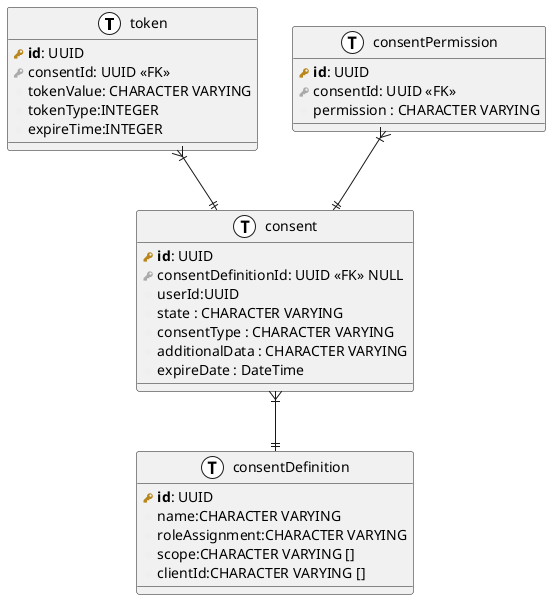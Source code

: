 @startuml
!define primary_key(x) <b><color:#b8861b><&key></color> x</b>
!define foreign_key(x) <color:#aaaaaa><&key></color> x
!define column(x) <color:#efefef><&media-record></color> x
!define table(x) entity x << (T, white) >>

table(token){
    primary_key( id ): UUID
    foreign_key( consentId ): UUID <<FK>>
    column(tokenValue): CHARACTER VARYING
    column(tokenType):INTEGER
    column(expireTime):INTEGER
}

table(consent){
    primary_key( id ): UUID
    foreign_key(consentDefinitionId ): UUID <<FK>> NULL
    column(userId):UUID
    column(state) : CHARACTER VARYING
    column(consentType) : CHARACTER VARYING
    column(additionalData) : CHARACTER VARYING
    column(expireDate) : DateTime
}

table(consentPermission){
    primary_key( id ): UUID
    foreign_key(consentId ): UUID <<FK>>
    column(permission) : CHARACTER VARYING
}

consentPermission }|--|| consent

token }|--|| consent

table(consentDefinition){
    primary_key( id ): UUID
    column(name):CHARACTER VARYING
    column(roleAssignment):CHARACTER VARYING
    column(scope):CHARACTER VARYING []
    column(clientId):CHARACTER VARYING []
}

consent }|--|| consentDefinition


@enduml